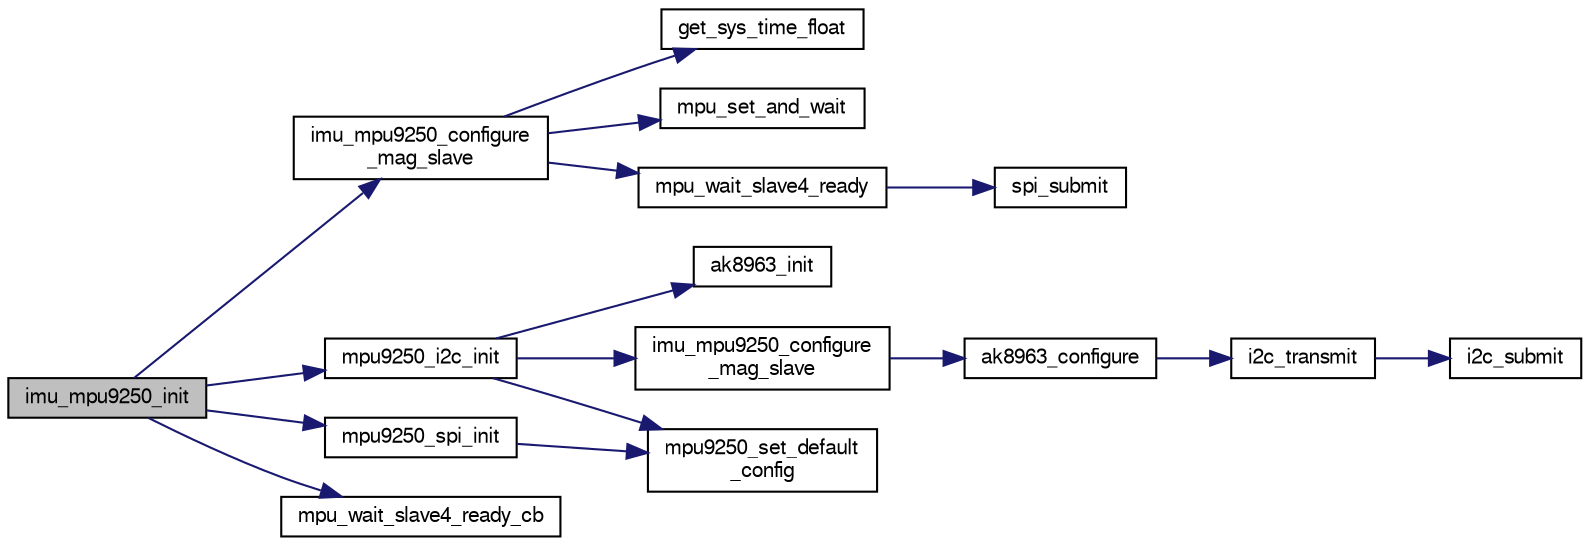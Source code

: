 digraph "imu_mpu9250_init"
{
  edge [fontname="FreeSans",fontsize="10",labelfontname="FreeSans",labelfontsize="10"];
  node [fontname="FreeSans",fontsize="10",shape=record];
  rankdir="LR";
  Node1 [label="imu_mpu9250_init",height=0.2,width=0.4,color="black", fillcolor="grey75", style="filled", fontcolor="black"];
  Node1 -> Node2 [color="midnightblue",fontsize="10",style="solid",fontname="FreeSans"];
  Node2 [label="imu_mpu9250_configure\l_mag_slave",height=0.2,width=0.4,color="black", fillcolor="white", style="filled",URL="$imu__mpu9250__spi_8c.html#a340bd2b875f16e9d9769e8b3a7922ad6",tooltip="function to configure akm8963 mag "];
  Node2 -> Node3 [color="midnightblue",fontsize="10",style="solid",fontname="FreeSans"];
  Node3 [label="get_sys_time_float",height=0.2,width=0.4,color="black", fillcolor="white", style="filled",URL="$sys__time_8h.html#af486c2fb33d8d33645256a9970eb056e",tooltip="Get the time in seconds since startup. "];
  Node2 -> Node4 [color="midnightblue",fontsize="10",style="solid",fontname="FreeSans"];
  Node4 [label="mpu_set_and_wait",height=0.2,width=0.4,color="black", fillcolor="white", style="filled",URL="$imu__mpu9250__spi_8c.html#ad1a6777c4c01ff1231ea7a95fe476304"];
  Node2 -> Node5 [color="midnightblue",fontsize="10",style="solid",fontname="FreeSans"];
  Node5 [label="mpu_wait_slave4_ready",height=0.2,width=0.4,color="black", fillcolor="white", style="filled",URL="$imu__mpu9250__spi_8c.html#aa5e5c5229245a1ef2e8f7dd58bfe8feb"];
  Node5 -> Node6 [color="midnightblue",fontsize="10",style="solid",fontname="FreeSans"];
  Node6 [label="spi_submit",height=0.2,width=0.4,color="black", fillcolor="white", style="filled",URL="$group__spi.html#ga5d383931766cb373ebad0b8bc26d439d",tooltip="Submit SPI transaction. "];
  Node1 -> Node7 [color="midnightblue",fontsize="10",style="solid",fontname="FreeSans"];
  Node7 [label="mpu9250_i2c_init",height=0.2,width=0.4,color="black", fillcolor="white", style="filled",URL="$mpu9250__i2c_8c.html#a967fa8a6c8aa8f969b3e7fb17221658c"];
  Node7 -> Node8 [color="midnightblue",fontsize="10",style="solid",fontname="FreeSans"];
  Node8 [label="ak8963_init",height=0.2,width=0.4,color="black", fillcolor="white", style="filled",URL="$ak8963_8c.html#adb7f10e2449b9ef0f5c1ffc25cbd43a3",tooltip="Initialize AK8963 struct. "];
  Node7 -> Node9 [color="midnightblue",fontsize="10",style="solid",fontname="FreeSans"];
  Node9 [label="imu_mpu9250_configure\l_mag_slave",height=0.2,width=0.4,color="black", fillcolor="white", style="filled",URL="$mpu9250__i2c_8c.html#a340bd2b875f16e9d9769e8b3a7922ad6",tooltip="callback function to configure ak8963 mag "];
  Node9 -> Node10 [color="midnightblue",fontsize="10",style="solid",fontname="FreeSans"];
  Node10 [label="ak8963_configure",height=0.2,width=0.4,color="black", fillcolor="white", style="filled",URL="$ak8963_8c.html#a107fc3165a9b7b31132e929df9098dd7"];
  Node10 -> Node11 [color="midnightblue",fontsize="10",style="solid",fontname="FreeSans"];
  Node11 [label="i2c_transmit",height=0.2,width=0.4,color="black", fillcolor="white", style="filled",URL="$group__i2c.html#ga54405aa058f14a143b8b1b5380015927",tooltip="Submit a write only transaction. "];
  Node11 -> Node12 [color="midnightblue",fontsize="10",style="solid",fontname="FreeSans"];
  Node12 [label="i2c_submit",height=0.2,width=0.4,color="black", fillcolor="white", style="filled",URL="$group__i2c.html#ga4eed48e542a9c71b93372f5a38d7e367",tooltip="Submit a I2C transaction. "];
  Node7 -> Node13 [color="midnightblue",fontsize="10",style="solid",fontname="FreeSans"];
  Node13 [label="mpu9250_set_default\l_config",height=0.2,width=0.4,color="black", fillcolor="white", style="filled",URL="$mpu9250_8c.html#aae5fa60698653c8ac15e41796c53c66e"];
  Node1 -> Node14 [color="midnightblue",fontsize="10",style="solid",fontname="FreeSans"];
  Node14 [label="mpu9250_spi_init",height=0.2,width=0.4,color="black", fillcolor="white", style="filled",URL="$mpu9250__spi_8c.html#a25639b20570605066b6657b09fde96bc"];
  Node14 -> Node13 [color="midnightblue",fontsize="10",style="solid",fontname="FreeSans"];
  Node1 -> Node15 [color="midnightblue",fontsize="10",style="solid",fontname="FreeSans"];
  Node15 [label="mpu_wait_slave4_ready_cb",height=0.2,width=0.4,color="black", fillcolor="white", style="filled",URL="$imu__mpu9250__spi_8c.html#a7223761de0cabf70ad3961ac1764d621"];
}
